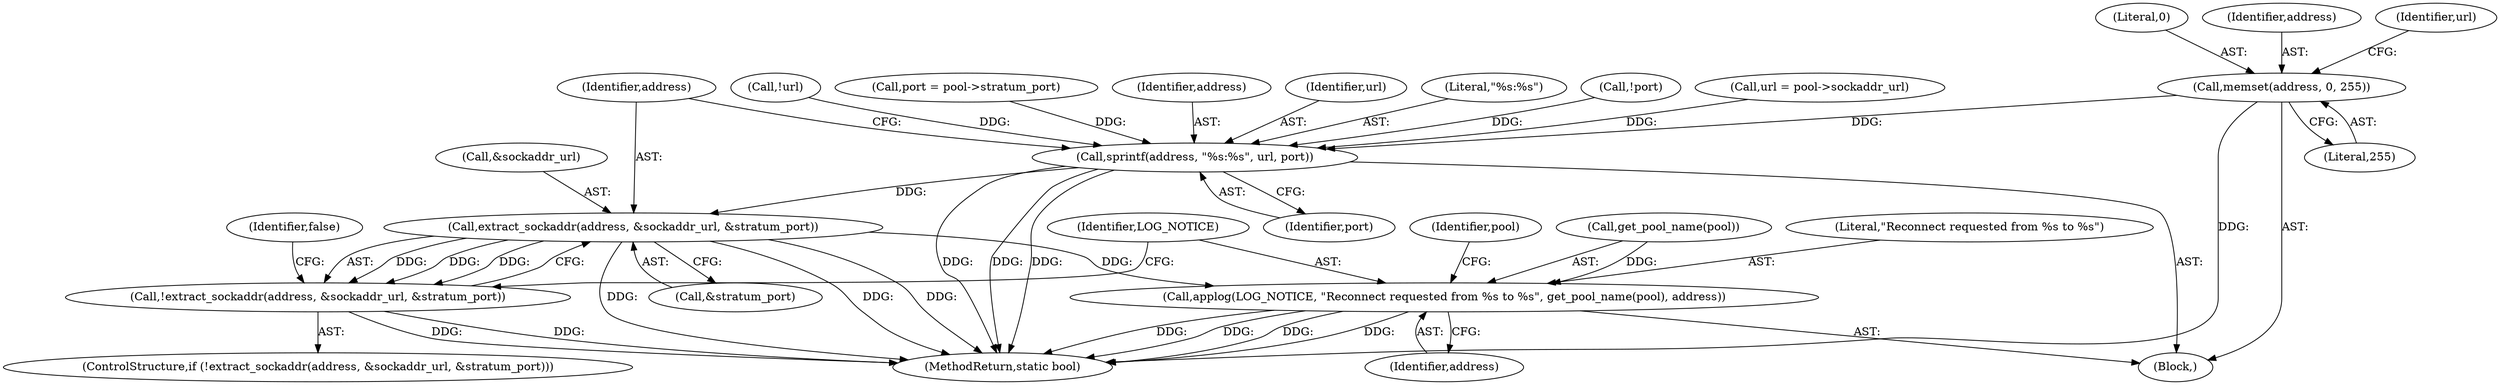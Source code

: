 digraph "1_sgminer_78cc408369bdbbd440196c93574098d1482efbce@API" {
"1000118" [label="(Call,memset(address, 0, 255))"];
"1000154" [label="(Call,sprintf(address, \"%s:%s\", url, port))"];
"1000161" [label="(Call,extract_sockaddr(address, &sockaddr_url, &stratum_port))"];
"1000160" [label="(Call,!extract_sockaddr(address, &sockaddr_url, &stratum_port))"];
"1000169" [label="(Call,applog(LOG_NOTICE, \"Reconnect requested from %s to %s\", get_pool_name(pool), address))"];
"1000155" [label="(Identifier,address)"];
"1000157" [label="(Identifier,url)"];
"1000171" [label="(Literal,\"Reconnect requested from %s to %s\")"];
"1000165" [label="(Call,&stratum_port)"];
"1000120" [label="(Literal,0)"];
"1000161" [label="(Call,extract_sockaddr(address, &sockaddr_url, &stratum_port))"];
"1000156" [label="(Literal,\"%s:%s\")"];
"1000119" [label="(Identifier,address)"];
"1000118" [label="(Call,memset(address, 0, 255))"];
"1000160" [label="(Call,!extract_sockaddr(address, &sockaddr_url, &stratum_port))"];
"1000147" [label="(Call,!port)"];
"1000169" [label="(Call,applog(LOG_NOTICE, \"Reconnect requested from %s to %s\", get_pool_name(pool), address))"];
"1000133" [label="(Call,url = pool->sockaddr_url)"];
"1000131" [label="(Call,!url)"];
"1000159" [label="(ControlStructure,if (!extract_sockaddr(address, &sockaddr_url, &stratum_port)))"];
"1000162" [label="(Identifier,address)"];
"1000168" [label="(Identifier,false)"];
"1000103" [label="(Block,)"];
"1000163" [label="(Call,&sockaddr_url)"];
"1000149" [label="(Call,port = pool->stratum_port)"];
"1000154" [label="(Call,sprintf(address, \"%s:%s\", url, port))"];
"1000176" [label="(Identifier,pool)"];
"1000170" [label="(Identifier,LOG_NOTICE)"];
"1000174" [label="(Identifier,address)"];
"1000231" [label="(MethodReturn,static bool)"];
"1000158" [label="(Identifier,port)"];
"1000172" [label="(Call,get_pool_name(pool))"];
"1000121" [label="(Literal,255)"];
"1000123" [label="(Identifier,url)"];
"1000118" -> "1000103"  [label="AST: "];
"1000118" -> "1000121"  [label="CFG: "];
"1000119" -> "1000118"  [label="AST: "];
"1000120" -> "1000118"  [label="AST: "];
"1000121" -> "1000118"  [label="AST: "];
"1000123" -> "1000118"  [label="CFG: "];
"1000118" -> "1000231"  [label="DDG: "];
"1000118" -> "1000154"  [label="DDG: "];
"1000154" -> "1000103"  [label="AST: "];
"1000154" -> "1000158"  [label="CFG: "];
"1000155" -> "1000154"  [label="AST: "];
"1000156" -> "1000154"  [label="AST: "];
"1000157" -> "1000154"  [label="AST: "];
"1000158" -> "1000154"  [label="AST: "];
"1000162" -> "1000154"  [label="CFG: "];
"1000154" -> "1000231"  [label="DDG: "];
"1000154" -> "1000231"  [label="DDG: "];
"1000154" -> "1000231"  [label="DDG: "];
"1000131" -> "1000154"  [label="DDG: "];
"1000133" -> "1000154"  [label="DDG: "];
"1000147" -> "1000154"  [label="DDG: "];
"1000149" -> "1000154"  [label="DDG: "];
"1000154" -> "1000161"  [label="DDG: "];
"1000161" -> "1000160"  [label="AST: "];
"1000161" -> "1000165"  [label="CFG: "];
"1000162" -> "1000161"  [label="AST: "];
"1000163" -> "1000161"  [label="AST: "];
"1000165" -> "1000161"  [label="AST: "];
"1000160" -> "1000161"  [label="CFG: "];
"1000161" -> "1000231"  [label="DDG: "];
"1000161" -> "1000231"  [label="DDG: "];
"1000161" -> "1000231"  [label="DDG: "];
"1000161" -> "1000160"  [label="DDG: "];
"1000161" -> "1000160"  [label="DDG: "];
"1000161" -> "1000160"  [label="DDG: "];
"1000161" -> "1000169"  [label="DDG: "];
"1000160" -> "1000159"  [label="AST: "];
"1000168" -> "1000160"  [label="CFG: "];
"1000170" -> "1000160"  [label="CFG: "];
"1000160" -> "1000231"  [label="DDG: "];
"1000160" -> "1000231"  [label="DDG: "];
"1000169" -> "1000103"  [label="AST: "];
"1000169" -> "1000174"  [label="CFG: "];
"1000170" -> "1000169"  [label="AST: "];
"1000171" -> "1000169"  [label="AST: "];
"1000172" -> "1000169"  [label="AST: "];
"1000174" -> "1000169"  [label="AST: "];
"1000176" -> "1000169"  [label="CFG: "];
"1000169" -> "1000231"  [label="DDG: "];
"1000169" -> "1000231"  [label="DDG: "];
"1000169" -> "1000231"  [label="DDG: "];
"1000169" -> "1000231"  [label="DDG: "];
"1000172" -> "1000169"  [label="DDG: "];
}
